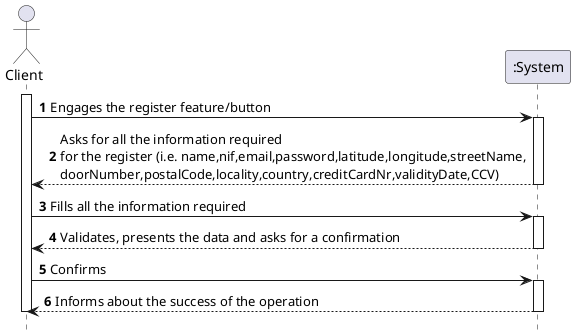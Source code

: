 @startuml
autonumber
hide footbox

actor "Client" as U

participant ":System" as SYST

activate U

U -> SYST : Engages the register feature/button
activate SYST
SYST --> U : Asks for all the information required \nfor the register (i.e. name,nif,email,password,latitude,longitude,streetName,\ndoorNumber,postalCode,locality,country,creditCardNr,validityDate,CCV)
deactivate SYST

U -> SYST : Fills all the information required
activate SYST
SYST --> U : Validates, presents the data and asks for a confirmation
deactivate SYST

U -> SYST : Confirms
activate SYST
SYST --> U : Informs about the success of the operation
deactivate SYST

deactivate U

@enduml